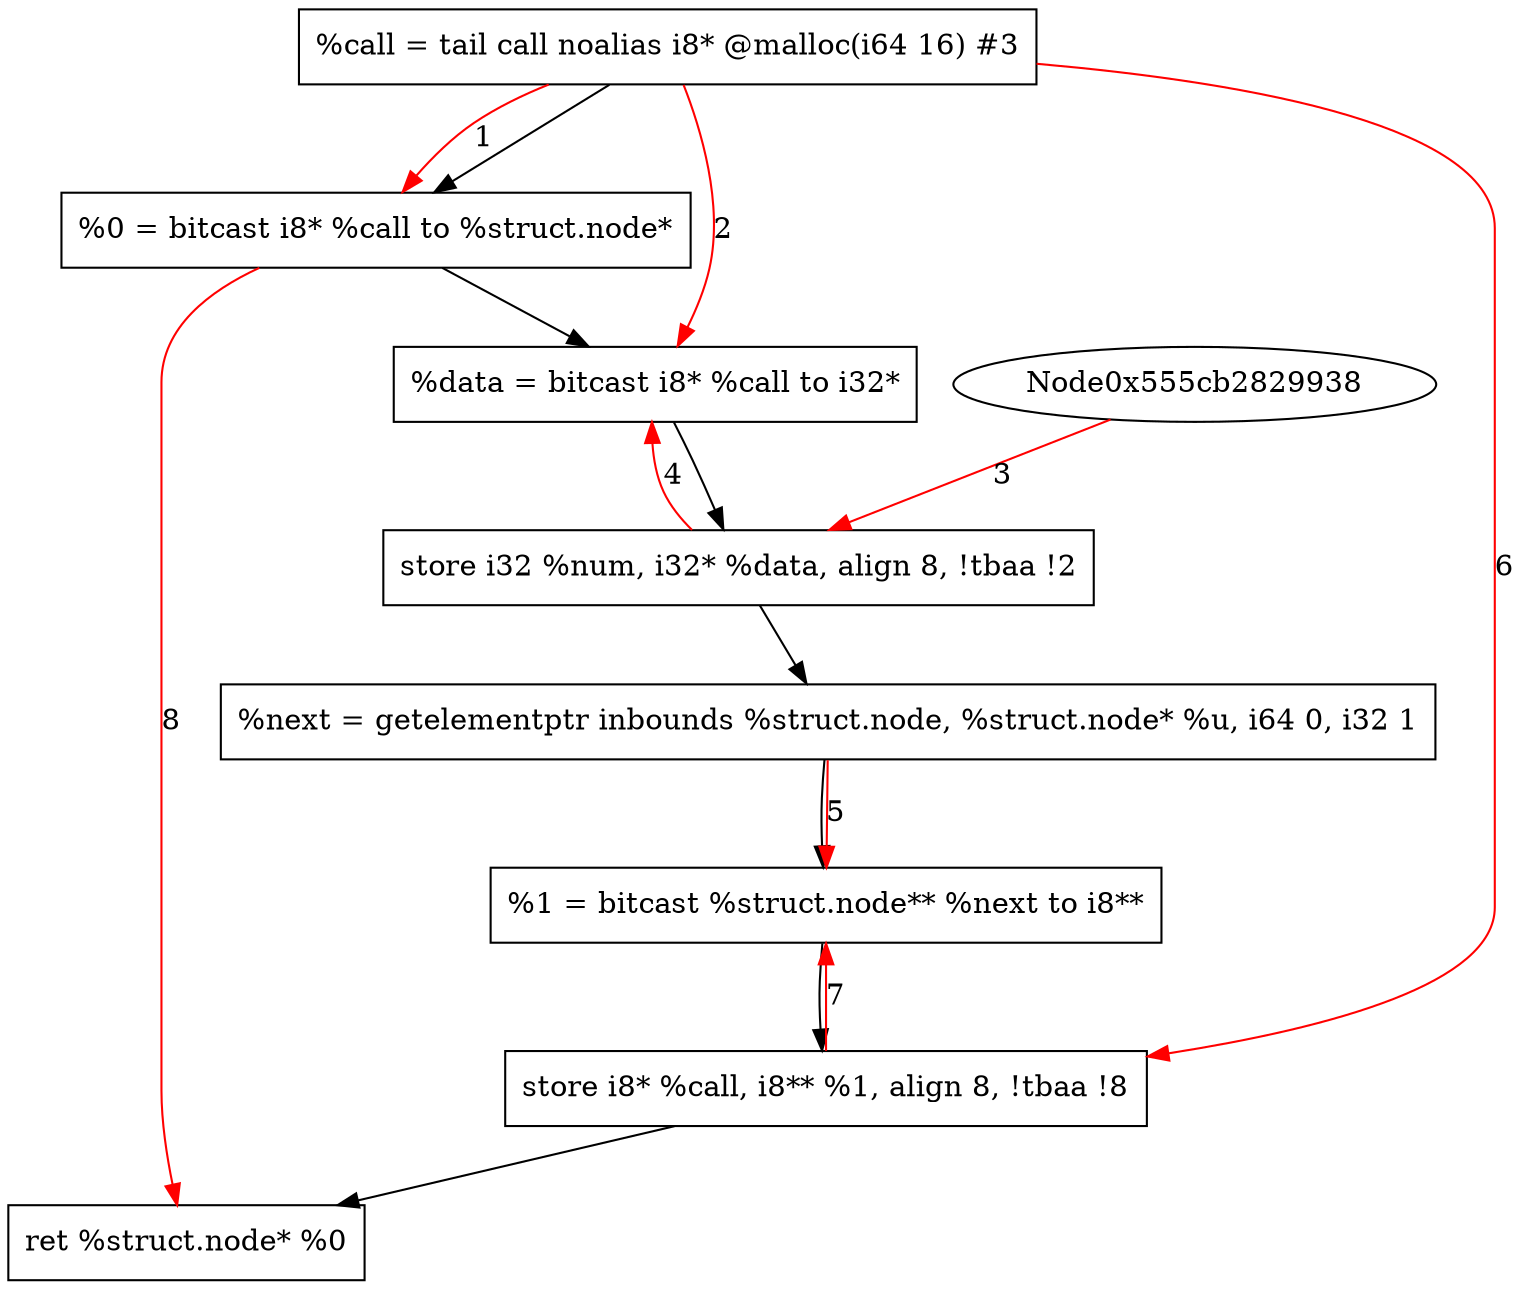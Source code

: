 digraph "CDFG for'func' function" {
	Node0x555cb2830e40[shape=record, label="  %call = tail call noalias i8* @malloc(i64 16) #3"]
	Node0x555cb2830da8[shape=record, label="  %0 = bitcast i8* %call to %struct.node*"]
	Node0x555cb283a8d8[shape=record, label="  %data = bitcast i8* %call to i32*"]
	Node0x555cb283a970[shape=record, label="  store i32 %num, i32* %data, align 8, !tbaa !2"]
	Node0x555cb283aa08[shape=record, label="  %next = getelementptr inbounds %struct.node, %struct.node* %u, i64 0, i32 1"]
	Node0x555cb283aa98[shape=record, label="  %1 = bitcast %struct.node** %next to i8**"]
	Node0x555cb283ab30[shape=record, label="  store i8* %call, i8** %1, align 8, !tbaa !8"]
	Node0x555cb283ab98[shape=record, label="  ret %struct.node* %0"]
	Node0x555cb2830e40 -> Node0x555cb2830da8
	Node0x555cb2830da8 -> Node0x555cb283a8d8
	Node0x555cb283a8d8 -> Node0x555cb283a970
	Node0x555cb283a970 -> Node0x555cb283aa08
	Node0x555cb283aa08 -> Node0x555cb283aa98
	Node0x555cb283aa98 -> Node0x555cb283ab30
	Node0x555cb283ab30 -> Node0x555cb283ab98
edge [color=red]
	Node0x555cb2830e40 -> Node0x555cb2830da8[label="1"]
	Node0x555cb2830e40 -> Node0x555cb283a8d8[label="2"]
	Node0x555cb2829938 -> Node0x555cb283a970[label="3"]
	Node0x555cb283a970 -> Node0x555cb283a8d8[label="4"]
	Node0x555cb283aa08 -> Node0x555cb283aa98[label="5"]
	Node0x555cb2830e40 -> Node0x555cb283ab30[label="6"]
	Node0x555cb283ab30 -> Node0x555cb283aa98[label="7"]
	Node0x555cb2830da8 -> Node0x555cb283ab98[label="8"]
}
